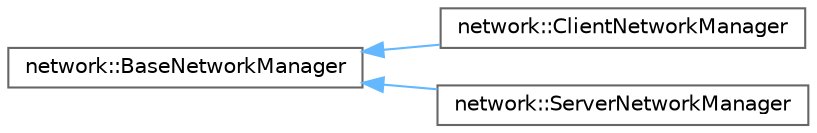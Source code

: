 digraph "Graphical Class Hierarchy"
{
 // LATEX_PDF_SIZE
  bgcolor="transparent";
  edge [fontname=Helvetica,fontsize=10,labelfontname=Helvetica,labelfontsize=10];
  node [fontname=Helvetica,fontsize=10,shape=box,height=0.2,width=0.4];
  rankdir="LR";
  Node0 [id="Node000000",label="network::BaseNetworkManager",height=0.2,width=0.4,color="grey40", fillcolor="white", style="filled",URL="$classnetwork_1_1_base_network_manager.html",tooltip=" "];
  Node0 -> Node1 [id="edge11_Node000000_Node000001",dir="back",color="steelblue1",style="solid",tooltip=" "];
  Node1 [id="Node000001",label="network::ClientNetworkManager",height=0.2,width=0.4,color="grey40", fillcolor="white", style="filled",URL="$classnetwork_1_1_client_network_manager.html",tooltip=" "];
  Node0 -> Node2 [id="edge12_Node000000_Node000002",dir="back",color="steelblue1",style="solid",tooltip=" "];
  Node2 [id="Node000002",label="network::ServerNetworkManager",height=0.2,width=0.4,color="grey40", fillcolor="white", style="filled",URL="$classnetwork_1_1_server_network_manager.html",tooltip=" "];
}
